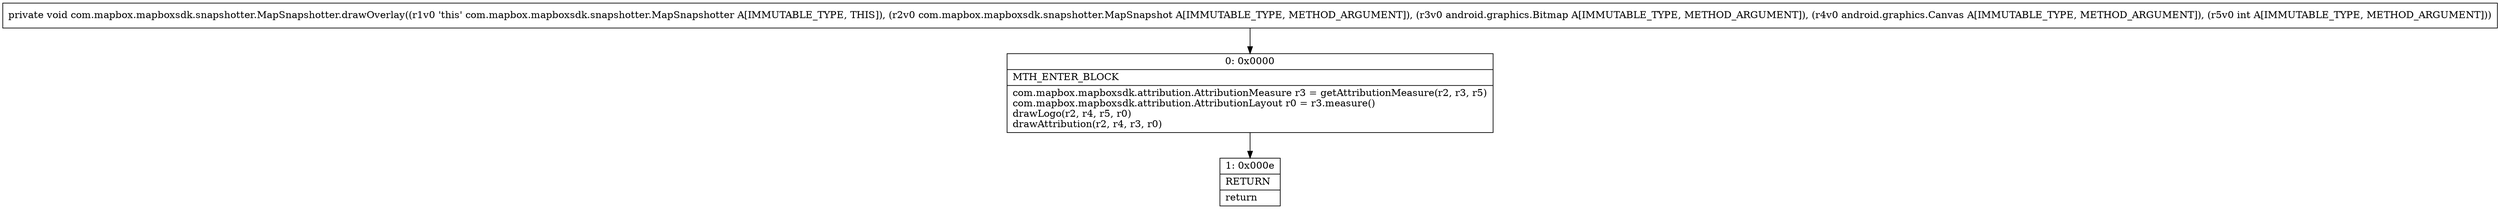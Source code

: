 digraph "CFG forcom.mapbox.mapboxsdk.snapshotter.MapSnapshotter.drawOverlay(Lcom\/mapbox\/mapboxsdk\/snapshotter\/MapSnapshot;Landroid\/graphics\/Bitmap;Landroid\/graphics\/Canvas;I)V" {
Node_0 [shape=record,label="{0\:\ 0x0000|MTH_ENTER_BLOCK\l|com.mapbox.mapboxsdk.attribution.AttributionMeasure r3 = getAttributionMeasure(r2, r3, r5)\lcom.mapbox.mapboxsdk.attribution.AttributionLayout r0 = r3.measure()\ldrawLogo(r2, r4, r5, r0)\ldrawAttribution(r2, r4, r3, r0)\l}"];
Node_1 [shape=record,label="{1\:\ 0x000e|RETURN\l|return\l}"];
MethodNode[shape=record,label="{private void com.mapbox.mapboxsdk.snapshotter.MapSnapshotter.drawOverlay((r1v0 'this' com.mapbox.mapboxsdk.snapshotter.MapSnapshotter A[IMMUTABLE_TYPE, THIS]), (r2v0 com.mapbox.mapboxsdk.snapshotter.MapSnapshot A[IMMUTABLE_TYPE, METHOD_ARGUMENT]), (r3v0 android.graphics.Bitmap A[IMMUTABLE_TYPE, METHOD_ARGUMENT]), (r4v0 android.graphics.Canvas A[IMMUTABLE_TYPE, METHOD_ARGUMENT]), (r5v0 int A[IMMUTABLE_TYPE, METHOD_ARGUMENT])) }"];
MethodNode -> Node_0;
Node_0 -> Node_1;
}

